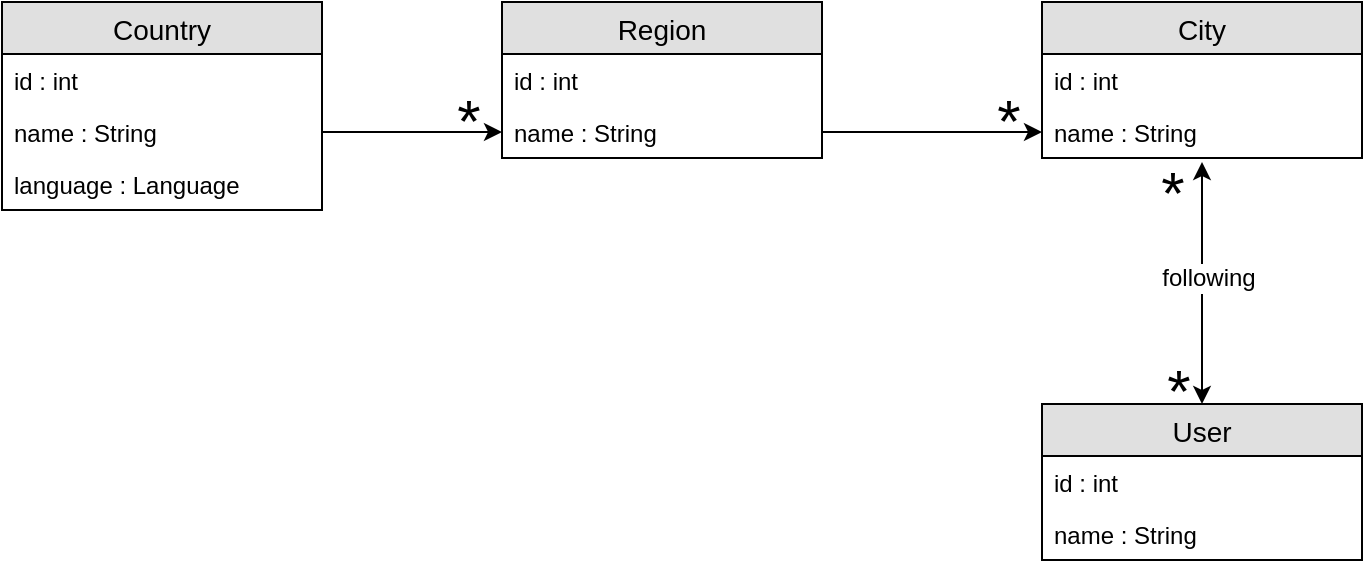 <mxfile version="12.8.8" type="github">
  <diagram id="eA1mtWj_l34Y03SNg3yZ" name="Page-1">
    <mxGraphModel dx="1465" dy="801" grid="1" gridSize="10" guides="1" tooltips="1" connect="1" arrows="1" fold="1" page="1" pageScale="1" pageWidth="850" pageHeight="1100" math="0" shadow="0">
      <root>
        <mxCell id="0" />
        <mxCell id="1" parent="0" />
        <mxCell id="3C7-bJ41_THi4yNPGaUl-1" value="Country" style="swimlane;fontStyle=0;childLayout=stackLayout;horizontal=1;startSize=26;fillColor=#e0e0e0;horizontalStack=0;resizeParent=1;resizeParentMax=0;resizeLast=0;collapsible=1;marginBottom=0;swimlaneFillColor=#ffffff;align=center;fontSize=14;" vertex="1" parent="1">
          <mxGeometry x="60" y="310" width="160" height="104" as="geometry" />
        </mxCell>
        <mxCell id="3C7-bJ41_THi4yNPGaUl-2" value="id : int&#xa;" style="text;strokeColor=none;fillColor=none;spacingLeft=4;spacingRight=4;overflow=hidden;rotatable=0;points=[[0,0.5],[1,0.5]];portConstraint=eastwest;fontSize=12;" vertex="1" parent="3C7-bJ41_THi4yNPGaUl-1">
          <mxGeometry y="26" width="160" height="26" as="geometry" />
        </mxCell>
        <mxCell id="3C7-bJ41_THi4yNPGaUl-3" value="name : String&#xa;" style="text;strokeColor=none;fillColor=none;spacingLeft=4;spacingRight=4;overflow=hidden;rotatable=0;points=[[0,0.5],[1,0.5]];portConstraint=eastwest;fontSize=12;" vertex="1" parent="3C7-bJ41_THi4yNPGaUl-1">
          <mxGeometry y="52" width="160" height="26" as="geometry" />
        </mxCell>
        <mxCell id="3C7-bJ41_THi4yNPGaUl-4" value="language : Language&#xa;" style="text;strokeColor=none;fillColor=none;spacingLeft=4;spacingRight=4;overflow=hidden;rotatable=0;points=[[0,0.5],[1,0.5]];portConstraint=eastwest;fontSize=12;" vertex="1" parent="3C7-bJ41_THi4yNPGaUl-1">
          <mxGeometry y="78" width="160" height="26" as="geometry" />
        </mxCell>
        <mxCell id="3C7-bJ41_THi4yNPGaUl-14" style="edgeStyle=orthogonalEdgeStyle;rounded=0;orthogonalLoop=1;jettySize=auto;html=1;exitX=1;exitY=0.5;exitDx=0;exitDy=0;entryX=0;entryY=0.5;entryDx=0;entryDy=0;" edge="1" parent="1" source="3C7-bJ41_THi4yNPGaUl-3" target="3C7-bJ41_THi4yNPGaUl-8">
          <mxGeometry relative="1" as="geometry" />
        </mxCell>
        <mxCell id="3C7-bJ41_THi4yNPGaUl-16" value="&lt;div style=&quot;font-size: 30px&quot;&gt;&lt;font style=&quot;font-size: 30px&quot;&gt;*&lt;/font&gt;&lt;/div&gt;" style="text;html=1;align=center;verticalAlign=middle;resizable=0;points=[];labelBackgroundColor=none;" vertex="1" connectable="0" parent="3C7-bJ41_THi4yNPGaUl-14">
          <mxGeometry x="0.723" y="-2" relative="1" as="geometry">
            <mxPoint x="-5" y="-8" as="offset" />
          </mxGeometry>
        </mxCell>
        <mxCell id="3C7-bJ41_THi4yNPGaUl-20" value="&lt;div style=&quot;font-size: 30px&quot;&gt;&lt;font style=&quot;font-size: 30px&quot;&gt;*&lt;/font&gt;&lt;/div&gt;" style="text;html=1;align=center;verticalAlign=middle;resizable=0;points=[];labelBackgroundColor=none;" vertex="1" connectable="0" parent="1">
          <mxGeometry x="565" y="376" as="geometry">
            <mxPoint x="-2" y="-7" as="offset" />
          </mxGeometry>
        </mxCell>
        <mxCell id="3C7-bJ41_THi4yNPGaUl-25" style="edgeStyle=orthogonalEdgeStyle;rounded=0;orthogonalLoop=1;jettySize=auto;html=1;entryX=0;entryY=0.5;entryDx=0;entryDy=0;exitX=1;exitY=0.5;exitDx=0;exitDy=0;" edge="1" parent="1" source="3C7-bJ41_THi4yNPGaUl-8" target="3C7-bJ41_THi4yNPGaUl-23">
          <mxGeometry relative="1" as="geometry" />
        </mxCell>
        <mxCell id="3C7-bJ41_THi4yNPGaUl-6" value="Region" style="swimlane;fontStyle=0;childLayout=stackLayout;horizontal=1;startSize=26;fillColor=#e0e0e0;horizontalStack=0;resizeParent=1;resizeParentMax=0;resizeLast=0;collapsible=1;marginBottom=0;swimlaneFillColor=#ffffff;align=center;fontSize=14;" vertex="1" parent="1">
          <mxGeometry x="310" y="310" width="160" height="78" as="geometry" />
        </mxCell>
        <mxCell id="3C7-bJ41_THi4yNPGaUl-7" value="id : int" style="text;strokeColor=none;fillColor=none;spacingLeft=4;spacingRight=4;overflow=hidden;rotatable=0;points=[[0,0.5],[1,0.5]];portConstraint=eastwest;fontSize=12;" vertex="1" parent="3C7-bJ41_THi4yNPGaUl-6">
          <mxGeometry y="26" width="160" height="26" as="geometry" />
        </mxCell>
        <mxCell id="3C7-bJ41_THi4yNPGaUl-8" value="name : String" style="text;strokeColor=none;fillColor=none;spacingLeft=4;spacingRight=4;overflow=hidden;rotatable=0;points=[[0,0.5],[1,0.5]];portConstraint=eastwest;fontSize=12;" vertex="1" parent="3C7-bJ41_THi4yNPGaUl-6">
          <mxGeometry y="52" width="160" height="26" as="geometry" />
        </mxCell>
        <mxCell id="3C7-bJ41_THi4yNPGaUl-21" value="City" style="swimlane;fontStyle=0;childLayout=stackLayout;horizontal=1;startSize=26;fillColor=#e0e0e0;horizontalStack=0;resizeParent=1;resizeParentMax=0;resizeLast=0;collapsible=1;marginBottom=0;swimlaneFillColor=#ffffff;align=center;fontSize=14;" vertex="1" parent="1">
          <mxGeometry x="580" y="310" width="160" height="78" as="geometry" />
        </mxCell>
        <mxCell id="3C7-bJ41_THi4yNPGaUl-22" value="id : int&#xa;" style="text;strokeColor=none;fillColor=none;spacingLeft=4;spacingRight=4;overflow=hidden;rotatable=0;points=[[0,0.5],[1,0.5]];portConstraint=eastwest;fontSize=12;" vertex="1" parent="3C7-bJ41_THi4yNPGaUl-21">
          <mxGeometry y="26" width="160" height="26" as="geometry" />
        </mxCell>
        <mxCell id="3C7-bJ41_THi4yNPGaUl-23" value="name : String" style="text;strokeColor=none;fillColor=none;spacingLeft=4;spacingRight=4;overflow=hidden;rotatable=0;points=[[0,0.5],[1,0.5]];portConstraint=eastwest;fontSize=12;" vertex="1" parent="3C7-bJ41_THi4yNPGaUl-21">
          <mxGeometry y="52" width="160" height="26" as="geometry" />
        </mxCell>
        <mxCell id="3C7-bJ41_THi4yNPGaUl-30" style="edgeStyle=orthogonalEdgeStyle;rounded=0;orthogonalLoop=1;jettySize=auto;html=1;startArrow=classic;startFill=1;" edge="1" parent="1" source="3C7-bJ41_THi4yNPGaUl-27">
          <mxGeometry relative="1" as="geometry">
            <mxPoint x="660" y="390" as="targetPoint" />
          </mxGeometry>
        </mxCell>
        <mxCell id="3C7-bJ41_THi4yNPGaUl-34" value="&lt;font style=&quot;font-size: 12px&quot;&gt;following&lt;/font&gt;" style="text;html=1;align=center;verticalAlign=middle;resizable=0;points=[];labelBackgroundColor=#ffffff;" vertex="1" connectable="0" parent="3C7-bJ41_THi4yNPGaUl-30">
          <mxGeometry x="0.24" y="-3" relative="1" as="geometry">
            <mxPoint x="-1" y="12" as="offset" />
          </mxGeometry>
        </mxCell>
        <mxCell id="3C7-bJ41_THi4yNPGaUl-27" value="User" style="swimlane;fontStyle=0;childLayout=stackLayout;horizontal=1;startSize=26;fillColor=#e0e0e0;horizontalStack=0;resizeParent=1;resizeParentMax=0;resizeLast=0;collapsible=1;marginBottom=0;swimlaneFillColor=#ffffff;align=center;fontSize=14;" vertex="1" parent="1">
          <mxGeometry x="580" y="511" width="160" height="78" as="geometry" />
        </mxCell>
        <mxCell id="3C7-bJ41_THi4yNPGaUl-28" value="id : int&#xa;" style="text;strokeColor=none;fillColor=none;spacingLeft=4;spacingRight=4;overflow=hidden;rotatable=0;points=[[0,0.5],[1,0.5]];portConstraint=eastwest;fontSize=12;" vertex="1" parent="3C7-bJ41_THi4yNPGaUl-27">
          <mxGeometry y="26" width="160" height="26" as="geometry" />
        </mxCell>
        <mxCell id="3C7-bJ41_THi4yNPGaUl-29" value="name : String" style="text;strokeColor=none;fillColor=none;spacingLeft=4;spacingRight=4;overflow=hidden;rotatable=0;points=[[0,0.5],[1,0.5]];portConstraint=eastwest;fontSize=12;" vertex="1" parent="3C7-bJ41_THi4yNPGaUl-27">
          <mxGeometry y="52" width="160" height="26" as="geometry" />
        </mxCell>
        <mxCell id="3C7-bJ41_THi4yNPGaUl-32" value="&lt;div style=&quot;font-size: 30px&quot;&gt;&lt;font style=&quot;font-size: 30px&quot;&gt;*&lt;/font&gt;&lt;/div&gt;" style="text;html=1;align=center;verticalAlign=middle;resizable=0;points=[];labelBackgroundColor=none;" vertex="1" connectable="0" parent="1">
          <mxGeometry x="647" y="412" as="geometry">
            <mxPoint x="-2" y="-7" as="offset" />
          </mxGeometry>
        </mxCell>
        <mxCell id="3C7-bJ41_THi4yNPGaUl-33" value="&lt;div style=&quot;font-size: 30px&quot;&gt;&lt;font style=&quot;font-size: 30px&quot;&gt;*&lt;/font&gt;&lt;/div&gt;" style="text;html=1;align=center;verticalAlign=middle;resizable=0;points=[];labelBackgroundColor=none;" vertex="1" connectable="0" parent="1">
          <mxGeometry x="650" y="511" as="geometry">
            <mxPoint x="-2" y="-7" as="offset" />
          </mxGeometry>
        </mxCell>
      </root>
    </mxGraphModel>
  </diagram>
</mxfile>

